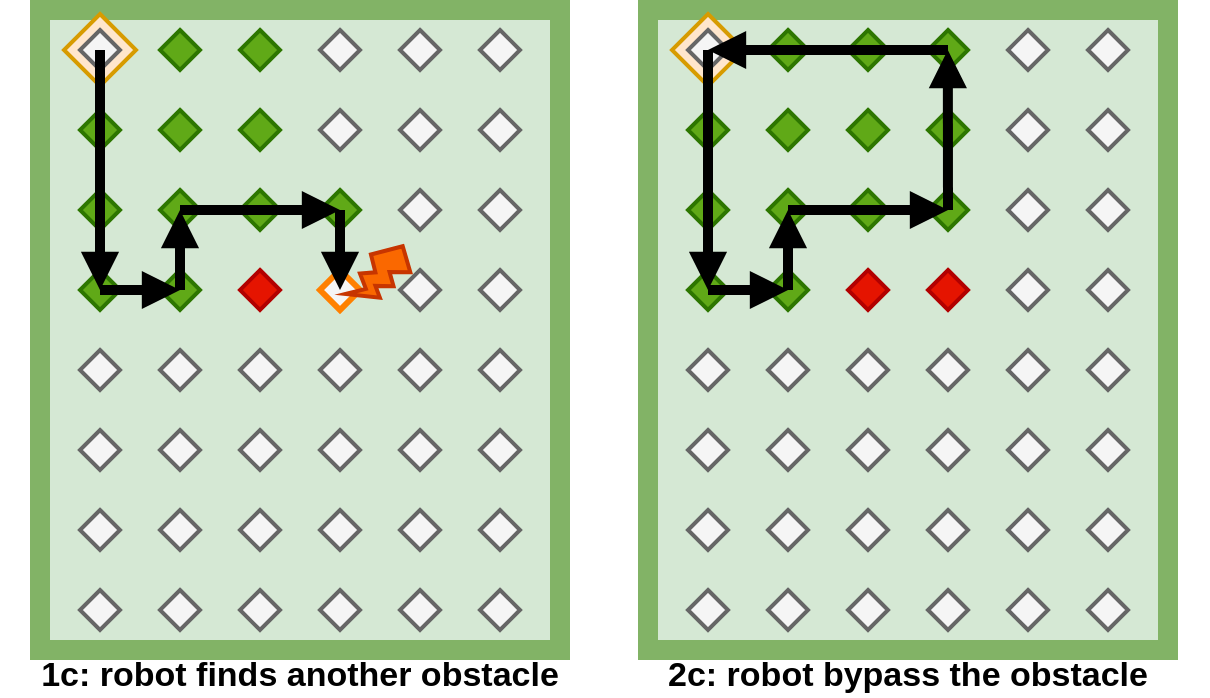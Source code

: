 <mxfile version="14.4.3" type="device"><diagram id="38rpAJSljCp4Y_t4XJB3" name="Pagina-1"><mxGraphModel dx="852" dy="494" grid="1" gridSize="10" guides="1" tooltips="1" connect="1" arrows="1" fold="1" page="1" pageScale="1" pageWidth="827" pageHeight="1169" math="0" shadow="0"><root><mxCell id="0"/><mxCell id="1" parent="0"/><mxCell id="UCMmP2EKuZYmeu0Y-TGN-4" value="" style="rounded=0;whiteSpace=wrap;html=1;strokeColor=#82b366;perimeterSpacing=0;strokeWidth=10;glass=0;shadow=0;sketch=0;fillColor=#D5E8D4;" parent="1" vertex="1"><mxGeometry x="20" y="390" width="260" height="320" as="geometry"/></mxCell><mxCell id="UCMmP2EKuZYmeu0Y-TGN-5" value="" style="rhombus;whiteSpace=wrap;html=1;strokeWidth=2;fillColor=#ffe6cc;strokeColor=#d79b00;" parent="1" vertex="1"><mxGeometry x="32" y="392" width="36" height="36" as="geometry"/></mxCell><mxCell id="UCMmP2EKuZYmeu0Y-TGN-6" value="" style="rhombus;whiteSpace=wrap;html=1;strokeWidth=2;fillColor=#f5f5f5;strokeColor=#666666;fontColor=#333333;" parent="1" vertex="1"><mxGeometry x="240" y="680" width="20" height="20" as="geometry"/></mxCell><mxCell id="UCMmP2EKuZYmeu0Y-TGN-7" value="" style="rhombus;whiteSpace=wrap;html=1;strokeWidth=2;fillColor=#f5f5f5;strokeColor=#666666;fontColor=#333333;" parent="1" vertex="1"><mxGeometry x="240" y="640" width="20" height="20" as="geometry"/></mxCell><mxCell id="UCMmP2EKuZYmeu0Y-TGN-8" value="" style="rhombus;whiteSpace=wrap;html=1;strokeWidth=2;fillColor=#f5f5f5;strokeColor=#666666;fontColor=#333333;" parent="1" vertex="1"><mxGeometry x="40" y="680" width="20" height="20" as="geometry"/></mxCell><mxCell id="UCMmP2EKuZYmeu0Y-TGN-9" value="" style="rhombus;whiteSpace=wrap;html=1;strokeWidth=2;fillColor=#f5f5f5;strokeColor=#666666;fontColor=#333333;" parent="1" vertex="1"><mxGeometry x="40" y="640" width="20" height="20" as="geometry"/></mxCell><mxCell id="UCMmP2EKuZYmeu0Y-TGN-11" value="" style="rhombus;whiteSpace=wrap;html=1;strokeWidth=2;fillColor=#f5f5f5;strokeColor=#666666;fontColor=#333333;" parent="1" vertex="1"><mxGeometry x="120" y="600" width="20" height="20" as="geometry"/></mxCell><mxCell id="UCMmP2EKuZYmeu0Y-TGN-12" value="" style="rhombus;whiteSpace=wrap;html=1;strokeWidth=2;fillColor=#f5f5f5;strokeColor=#666666;fontColor=#333333;" parent="1" vertex="1"><mxGeometry x="160" y="600" width="20" height="20" as="geometry"/></mxCell><mxCell id="UCMmP2EKuZYmeu0Y-TGN-13" value="" style="rhombus;whiteSpace=wrap;html=1;strokeWidth=2;fillColor=#f5f5f5;strokeColor=#666666;fontColor=#333333;" parent="1" vertex="1"><mxGeometry x="200" y="600" width="20" height="20" as="geometry"/></mxCell><mxCell id="UCMmP2EKuZYmeu0Y-TGN-14" value="" style="rhombus;whiteSpace=wrap;html=1;strokeWidth=2;fillColor=#f5f5f5;strokeColor=#666666;fontColor=#333333;" parent="1" vertex="1"><mxGeometry x="240" y="600" width="20" height="20" as="geometry"/></mxCell><mxCell id="UCMmP2EKuZYmeu0Y-TGN-15" value="" style="rhombus;whiteSpace=wrap;html=1;strokeWidth=2;fillColor=#f5f5f5;strokeColor=#666666;fontColor=#333333;" parent="1" vertex="1"><mxGeometry x="40" y="600" width="20" height="20" as="geometry"/></mxCell><mxCell id="UCMmP2EKuZYmeu0Y-TGN-16" value="" style="rhombus;whiteSpace=wrap;html=1;strokeWidth=2;fillColor=#f5f5f5;strokeColor=#666666;fontColor=#333333;" parent="1" vertex="1"><mxGeometry x="80" y="600" width="20" height="20" as="geometry"/></mxCell><mxCell id="UCMmP2EKuZYmeu0Y-TGN-17" value="" style="rhombus;whiteSpace=wrap;html=1;strokeWidth=2;fillColor=#f5f5f5;strokeColor=#666666;fontColor=#333333;" parent="1" vertex="1"><mxGeometry x="120" y="560" width="20" height="20" as="geometry"/></mxCell><mxCell id="UCMmP2EKuZYmeu0Y-TGN-18" value="" style="rhombus;whiteSpace=wrap;html=1;strokeWidth=2;fillColor=#f5f5f5;strokeColor=#666666;fontColor=#333333;" parent="1" vertex="1"><mxGeometry x="160" y="560" width="20" height="20" as="geometry"/></mxCell><mxCell id="UCMmP2EKuZYmeu0Y-TGN-19" value="" style="rhombus;whiteSpace=wrap;html=1;strokeWidth=2;fillColor=#f5f5f5;strokeColor=#666666;fontColor=#333333;" parent="1" vertex="1"><mxGeometry x="200" y="560" width="20" height="20" as="geometry"/></mxCell><mxCell id="UCMmP2EKuZYmeu0Y-TGN-20" value="" style="rhombus;whiteSpace=wrap;html=1;strokeWidth=2;fillColor=#f5f5f5;strokeColor=#666666;fontColor=#333333;" parent="1" vertex="1"><mxGeometry x="240" y="560" width="20" height="20" as="geometry"/></mxCell><mxCell id="UCMmP2EKuZYmeu0Y-TGN-21" value="" style="rhombus;whiteSpace=wrap;html=1;strokeWidth=2;fillColor=#f5f5f5;strokeColor=#666666;fontColor=#333333;" parent="1" vertex="1"><mxGeometry x="40" y="560" width="20" height="20" as="geometry"/></mxCell><mxCell id="UCMmP2EKuZYmeu0Y-TGN-22" value="" style="rhombus;whiteSpace=wrap;html=1;strokeWidth=2;fillColor=#f5f5f5;strokeColor=#666666;fontColor=#333333;" parent="1" vertex="1"><mxGeometry x="80" y="560" width="20" height="20" as="geometry"/></mxCell><mxCell id="UCMmP2EKuZYmeu0Y-TGN-23" value="" style="rhombus;whiteSpace=wrap;html=1;strokeWidth=2;fillColor=#e51400;strokeColor=#B20000;fontColor=#ffffff;" parent="1" vertex="1"><mxGeometry x="120" y="520" width="20" height="20" as="geometry"/></mxCell><mxCell id="UCMmP2EKuZYmeu0Y-TGN-24" value="" style="rhombus;whiteSpace=wrap;html=1;strokeWidth=3;fillColor=#f5f5f5;fontColor=#333333;strokeColor=#FF8000;" parent="1" vertex="1"><mxGeometry x="160" y="520" width="20" height="20" as="geometry"/></mxCell><mxCell id="UCMmP2EKuZYmeu0Y-TGN-25" value="" style="rhombus;whiteSpace=wrap;html=1;strokeWidth=2;fillColor=#f5f5f5;strokeColor=#666666;fontColor=#333333;" parent="1" vertex="1"><mxGeometry x="200" y="520" width="20" height="20" as="geometry"/></mxCell><mxCell id="UCMmP2EKuZYmeu0Y-TGN-26" value="" style="rhombus;whiteSpace=wrap;html=1;strokeWidth=2;fillColor=#f5f5f5;strokeColor=#666666;fontColor=#333333;" parent="1" vertex="1"><mxGeometry x="240" y="520" width="20" height="20" as="geometry"/></mxCell><mxCell id="UCMmP2EKuZYmeu0Y-TGN-27" value="" style="rhombus;whiteSpace=wrap;html=1;strokeWidth=2;fillColor=#60a917;strokeColor=#2D7600;fontColor=#ffffff;" parent="1" vertex="1"><mxGeometry x="40" y="520" width="20" height="20" as="geometry"/></mxCell><mxCell id="UCMmP2EKuZYmeu0Y-TGN-28" value="" style="rhombus;whiteSpace=wrap;html=1;strokeWidth=2;fillColor=#60a917;strokeColor=#2D7600;fontColor=#ffffff;" parent="1" vertex="1"><mxGeometry x="80" y="520" width="20" height="20" as="geometry"/></mxCell><mxCell id="UCMmP2EKuZYmeu0Y-TGN-29" value="" style="rhombus;whiteSpace=wrap;html=1;strokeWidth=2;fillColor=#60a917;strokeColor=#2D7600;fontColor=#ffffff;" parent="1" vertex="1"><mxGeometry x="120" y="480" width="20" height="20" as="geometry"/></mxCell><mxCell id="UCMmP2EKuZYmeu0Y-TGN-30" value="" style="rhombus;whiteSpace=wrap;html=1;strokeWidth=2;fillColor=#60a917;fontColor=#ffffff;strokeColor=#2D7600;" parent="1" vertex="1"><mxGeometry x="160" y="480" width="20" height="20" as="geometry"/></mxCell><mxCell id="UCMmP2EKuZYmeu0Y-TGN-31" value="" style="rhombus;whiteSpace=wrap;html=1;strokeWidth=2;fillColor=#f5f5f5;strokeColor=#666666;fontColor=#333333;" parent="1" vertex="1"><mxGeometry x="200" y="480" width="20" height="20" as="geometry"/></mxCell><mxCell id="UCMmP2EKuZYmeu0Y-TGN-32" value="" style="rhombus;whiteSpace=wrap;html=1;strokeWidth=2;fillColor=#f5f5f5;strokeColor=#666666;fontColor=#333333;" parent="1" vertex="1"><mxGeometry x="240" y="480" width="20" height="20" as="geometry"/></mxCell><mxCell id="UCMmP2EKuZYmeu0Y-TGN-33" value="" style="rhombus;whiteSpace=wrap;html=1;strokeWidth=2;fillColor=#60a917;strokeColor=#2D7600;fontColor=#ffffff;" parent="1" vertex="1"><mxGeometry x="40" y="480" width="20" height="20" as="geometry"/></mxCell><mxCell id="UCMmP2EKuZYmeu0Y-TGN-34" value="" style="rhombus;whiteSpace=wrap;html=1;strokeWidth=2;fillColor=#60a917;strokeColor=#2D7600;fontColor=#ffffff;" parent="1" vertex="1"><mxGeometry x="80" y="480" width="20" height="20" as="geometry"/></mxCell><mxCell id="UCMmP2EKuZYmeu0Y-TGN-35" value="" style="rhombus;whiteSpace=wrap;html=1;strokeWidth=2;fillColor=#60a917;strokeColor=#2D7600;fontColor=#ffffff;" parent="1" vertex="1"><mxGeometry x="120" y="400" width="20" height="20" as="geometry"/></mxCell><mxCell id="UCMmP2EKuZYmeu0Y-TGN-36" value="" style="rhombus;whiteSpace=wrap;html=1;strokeWidth=2;fillColor=#f5f5f5;strokeColor=#666666;fontColor=#333333;" parent="1" vertex="1"><mxGeometry x="160" y="400" width="20" height="20" as="geometry"/></mxCell><mxCell id="UCMmP2EKuZYmeu0Y-TGN-37" value="" style="rhombus;whiteSpace=wrap;html=1;strokeWidth=2;fillColor=#f5f5f5;strokeColor=#666666;fontColor=#333333;" parent="1" vertex="1"><mxGeometry x="200" y="400" width="20" height="20" as="geometry"/></mxCell><mxCell id="UCMmP2EKuZYmeu0Y-TGN-38" value="" style="rhombus;whiteSpace=wrap;html=1;strokeWidth=2;fillColor=#f5f5f5;strokeColor=#666666;fontColor=#333333;" parent="1" vertex="1"><mxGeometry x="240" y="400" width="20" height="20" as="geometry"/></mxCell><mxCell id="UCMmP2EKuZYmeu0Y-TGN-39" value="" style="rhombus;whiteSpace=wrap;html=1;strokeWidth=2;fillColor=#f5f5f5;strokeColor=#666666;fontColor=#333333;" parent="1" vertex="1"><mxGeometry x="40" y="400" width="20" height="20" as="geometry"/></mxCell><mxCell id="UCMmP2EKuZYmeu0Y-TGN-40" value="" style="rhombus;whiteSpace=wrap;html=1;strokeWidth=2;fillColor=#60a917;strokeColor=#2D7600;fontColor=#ffffff;" parent="1" vertex="1"><mxGeometry x="80" y="400" width="20" height="20" as="geometry"/></mxCell><mxCell id="UCMmP2EKuZYmeu0Y-TGN-41" value="" style="rhombus;whiteSpace=wrap;html=1;strokeWidth=2;fillColor=#60a917;strokeColor=#2D7600;fontColor=#ffffff;" parent="1" vertex="1"><mxGeometry x="120" y="440" width="20" height="20" as="geometry"/></mxCell><mxCell id="UCMmP2EKuZYmeu0Y-TGN-42" value="" style="rhombus;whiteSpace=wrap;html=1;strokeWidth=2;fillColor=#f5f5f5;strokeColor=#666666;fontColor=#333333;" parent="1" vertex="1"><mxGeometry x="160" y="440" width="20" height="20" as="geometry"/></mxCell><mxCell id="UCMmP2EKuZYmeu0Y-TGN-43" value="" style="rhombus;whiteSpace=wrap;html=1;strokeWidth=2;fillColor=#f5f5f5;strokeColor=#666666;fontColor=#333333;" parent="1" vertex="1"><mxGeometry x="200" y="440" width="20" height="20" as="geometry"/></mxCell><mxCell id="UCMmP2EKuZYmeu0Y-TGN-44" value="" style="rhombus;whiteSpace=wrap;html=1;strokeWidth=2;fillColor=#f5f5f5;strokeColor=#666666;fontColor=#333333;" parent="1" vertex="1"><mxGeometry x="240" y="440" width="20" height="20" as="geometry"/></mxCell><mxCell id="UCMmP2EKuZYmeu0Y-TGN-45" value="" style="rhombus;whiteSpace=wrap;html=1;strokeWidth=2;fillColor=#60a917;strokeColor=#2D7600;fontColor=#ffffff;" parent="1" vertex="1"><mxGeometry x="40" y="440" width="20" height="20" as="geometry"/></mxCell><mxCell id="UCMmP2EKuZYmeu0Y-TGN-46" value="" style="rhombus;whiteSpace=wrap;html=1;strokeWidth=2;fillColor=#60a917;strokeColor=#2D7600;fontColor=#ffffff;" parent="1" vertex="1"><mxGeometry x="80" y="440" width="20" height="20" as="geometry"/></mxCell><mxCell id="UCMmP2EKuZYmeu0Y-TGN-57" value="" style="rhombus;whiteSpace=wrap;html=1;strokeWidth=2;fillColor=#f5f5f5;strokeColor=#666666;fontColor=#333333;" parent="1" vertex="1"><mxGeometry x="120" y="640" width="20" height="20" as="geometry"/></mxCell><mxCell id="UCMmP2EKuZYmeu0Y-TGN-58" value="" style="rhombus;whiteSpace=wrap;html=1;strokeWidth=2;fillColor=#f5f5f5;strokeColor=#666666;fontColor=#333333;" parent="1" vertex="1"><mxGeometry x="160" y="640" width="20" height="20" as="geometry"/></mxCell><mxCell id="UCMmP2EKuZYmeu0Y-TGN-59" value="" style="rhombus;whiteSpace=wrap;html=1;strokeWidth=2;fillColor=#f5f5f5;strokeColor=#666666;fontColor=#333333;" parent="1" vertex="1"><mxGeometry x="200" y="640" width="20" height="20" as="geometry"/></mxCell><mxCell id="UCMmP2EKuZYmeu0Y-TGN-60" value="" style="rhombus;whiteSpace=wrap;html=1;strokeWidth=2;fillColor=#f5f5f5;strokeColor=#666666;fontColor=#333333;" parent="1" vertex="1"><mxGeometry x="80" y="640" width="20" height="20" as="geometry"/></mxCell><mxCell id="UCMmP2EKuZYmeu0Y-TGN-61" value="" style="rhombus;whiteSpace=wrap;html=1;strokeWidth=2;fillColor=#f5f5f5;strokeColor=#666666;fontColor=#333333;" parent="1" vertex="1"><mxGeometry x="120" y="680" width="20" height="20" as="geometry"/></mxCell><mxCell id="UCMmP2EKuZYmeu0Y-TGN-62" value="" style="rhombus;whiteSpace=wrap;html=1;strokeWidth=2;fillColor=#f5f5f5;strokeColor=#666666;fontColor=#333333;" parent="1" vertex="1"><mxGeometry x="160" y="680" width="20" height="20" as="geometry"/></mxCell><mxCell id="UCMmP2EKuZYmeu0Y-TGN-63" value="" style="rhombus;whiteSpace=wrap;html=1;strokeWidth=2;fillColor=#f5f5f5;strokeColor=#666666;fontColor=#333333;" parent="1" vertex="1"><mxGeometry x="200" y="680" width="20" height="20" as="geometry"/></mxCell><mxCell id="UCMmP2EKuZYmeu0Y-TGN-64" value="" style="rhombus;whiteSpace=wrap;html=1;strokeWidth=2;fillColor=#f5f5f5;strokeColor=#666666;fontColor=#333333;" parent="1" vertex="1"><mxGeometry x="80" y="680" width="20" height="20" as="geometry"/></mxCell><mxCell id="UCMmP2EKuZYmeu0Y-TGN-66" value="" style="endArrow=block;html=1;strokeWidth=5;endFill=1;fillColor=#f8cecc;" parent="1" edge="1"><mxGeometry width="50" height="50" relative="1" as="geometry"><mxPoint x="50" y="410" as="sourcePoint"/><mxPoint x="50" y="530" as="targetPoint"/></mxGeometry></mxCell><mxCell id="UCMmP2EKuZYmeu0Y-TGN-70" value="" style="endArrow=block;html=1;strokeWidth=5;endFill=1;fillColor=#f8cecc;entryX=0.5;entryY=0.5;entryDx=0;entryDy=0;entryPerimeter=0;" parent="1" target="UCMmP2EKuZYmeu0Y-TGN-30" edge="1"><mxGeometry width="50" height="50" relative="1" as="geometry"><mxPoint x="90" y="490" as="sourcePoint"/><mxPoint x="60" y="580" as="targetPoint"/></mxGeometry></mxCell><mxCell id="UCMmP2EKuZYmeu0Y-TGN-182" value="1c: robot finds another obstacle" style="text;html=1;strokeColor=none;fillColor=none;align=center;verticalAlign=middle;whiteSpace=wrap;rounded=0;fontStyle=1;fontSize=17;" parent="1" vertex="1"><mxGeometry y="713" width="300" height="20" as="geometry"/></mxCell><mxCell id="UCMmP2EKuZYmeu0Y-TGN-183" value="" style="endArrow=block;html=1;strokeWidth=5;endFill=1;fillColor=#f8cecc;entryX=0.5;entryY=0.5;entryDx=0;entryDy=0;entryPerimeter=0;" parent="1" target="UCMmP2EKuZYmeu0Y-TGN-28" edge="1"><mxGeometry width="50" height="50" relative="1" as="geometry"><mxPoint x="50" y="530" as="sourcePoint"/><mxPoint x="60" y="420" as="targetPoint"/></mxGeometry></mxCell><mxCell id="UCMmP2EKuZYmeu0Y-TGN-184" value="" style="endArrow=block;html=1;strokeWidth=5;endFill=1;fillColor=#f8cecc;entryX=0.5;entryY=0.5;entryDx=0;entryDy=0;exitX=0.5;exitY=0.5;exitDx=0;exitDy=0;exitPerimeter=0;entryPerimeter=0;" parent="1" source="UCMmP2EKuZYmeu0Y-TGN-28" target="UCMmP2EKuZYmeu0Y-TGN-34" edge="1"><mxGeometry width="50" height="50" relative="1" as="geometry"><mxPoint x="180" y="540.0" as="sourcePoint"/><mxPoint x="180" y="420" as="targetPoint"/></mxGeometry></mxCell><mxCell id="6K47DmxdGWZFVcEaytdg-2" value="" style="verticalLabelPosition=bottom;verticalAlign=top;html=1;shape=mxgraph.basic.flash;strokeWidth=2;fillColor=#fa6800;strokeColor=#C73500;rotation=30;fontColor=#ffffff;" parent="1" vertex="1"><mxGeometry x="180" y="505" width="22.59" height="35" as="geometry"/></mxCell><mxCell id="6K47DmxdGWZFVcEaytdg-61" value="" style="rounded=0;whiteSpace=wrap;html=1;strokeColor=#82b366;perimeterSpacing=0;strokeWidth=10;glass=0;shadow=0;sketch=0;fillColor=#D5E8D4;" parent="1" vertex="1"><mxGeometry x="324" y="390" width="260" height="320" as="geometry"/></mxCell><mxCell id="6K47DmxdGWZFVcEaytdg-62" value="" style="rhombus;whiteSpace=wrap;html=1;strokeWidth=2;fillColor=#ffe6cc;strokeColor=#d79b00;" parent="1" vertex="1"><mxGeometry x="336" y="392" width="36" height="36" as="geometry"/></mxCell><mxCell id="6K47DmxdGWZFVcEaytdg-63" value="" style="rhombus;whiteSpace=wrap;html=1;strokeWidth=2;fillColor=#f5f5f5;strokeColor=#666666;fontColor=#333333;" parent="1" vertex="1"><mxGeometry x="544" y="680" width="20" height="20" as="geometry"/></mxCell><mxCell id="6K47DmxdGWZFVcEaytdg-64" value="" style="rhombus;whiteSpace=wrap;html=1;strokeWidth=2;fillColor=#f5f5f5;strokeColor=#666666;fontColor=#333333;" parent="1" vertex="1"><mxGeometry x="544" y="640" width="20" height="20" as="geometry"/></mxCell><mxCell id="6K47DmxdGWZFVcEaytdg-65" value="" style="rhombus;whiteSpace=wrap;html=1;strokeWidth=2;fillColor=#f5f5f5;strokeColor=#666666;fontColor=#333333;" parent="1" vertex="1"><mxGeometry x="344" y="680" width="20" height="20" as="geometry"/></mxCell><mxCell id="6K47DmxdGWZFVcEaytdg-66" value="" style="rhombus;whiteSpace=wrap;html=1;strokeWidth=2;fillColor=#f5f5f5;strokeColor=#666666;fontColor=#333333;" parent="1" vertex="1"><mxGeometry x="344" y="640" width="20" height="20" as="geometry"/></mxCell><mxCell id="6K47DmxdGWZFVcEaytdg-67" value="" style="rhombus;whiteSpace=wrap;html=1;strokeWidth=2;fillColor=#f5f5f5;strokeColor=#666666;fontColor=#333333;" parent="1" vertex="1"><mxGeometry x="424" y="600" width="20" height="20" as="geometry"/></mxCell><mxCell id="6K47DmxdGWZFVcEaytdg-68" value="" style="rhombus;whiteSpace=wrap;html=1;strokeWidth=2;fillColor=#f5f5f5;strokeColor=#666666;fontColor=#333333;" parent="1" vertex="1"><mxGeometry x="464" y="600" width="20" height="20" as="geometry"/></mxCell><mxCell id="6K47DmxdGWZFVcEaytdg-69" value="" style="rhombus;whiteSpace=wrap;html=1;strokeWidth=2;fillColor=#f5f5f5;strokeColor=#666666;fontColor=#333333;" parent="1" vertex="1"><mxGeometry x="504" y="600" width="20" height="20" as="geometry"/></mxCell><mxCell id="6K47DmxdGWZFVcEaytdg-70" value="" style="rhombus;whiteSpace=wrap;html=1;strokeWidth=2;fillColor=#f5f5f5;strokeColor=#666666;fontColor=#333333;" parent="1" vertex="1"><mxGeometry x="544" y="600" width="20" height="20" as="geometry"/></mxCell><mxCell id="6K47DmxdGWZFVcEaytdg-71" value="" style="rhombus;whiteSpace=wrap;html=1;strokeWidth=2;fillColor=#f5f5f5;strokeColor=#666666;fontColor=#333333;" parent="1" vertex="1"><mxGeometry x="344" y="600" width="20" height="20" as="geometry"/></mxCell><mxCell id="6K47DmxdGWZFVcEaytdg-72" value="" style="rhombus;whiteSpace=wrap;html=1;strokeWidth=2;fillColor=#f5f5f5;strokeColor=#666666;fontColor=#333333;" parent="1" vertex="1"><mxGeometry x="384" y="600" width="20" height="20" as="geometry"/></mxCell><mxCell id="6K47DmxdGWZFVcEaytdg-73" value="" style="rhombus;whiteSpace=wrap;html=1;strokeWidth=2;fillColor=#f5f5f5;strokeColor=#666666;fontColor=#333333;" parent="1" vertex="1"><mxGeometry x="424" y="560" width="20" height="20" as="geometry"/></mxCell><mxCell id="6K47DmxdGWZFVcEaytdg-74" value="" style="rhombus;whiteSpace=wrap;html=1;strokeWidth=2;fillColor=#f5f5f5;strokeColor=#666666;fontColor=#333333;" parent="1" vertex="1"><mxGeometry x="464" y="560" width="20" height="20" as="geometry"/></mxCell><mxCell id="6K47DmxdGWZFVcEaytdg-75" value="" style="rhombus;whiteSpace=wrap;html=1;strokeWidth=2;fillColor=#f5f5f5;strokeColor=#666666;fontColor=#333333;" parent="1" vertex="1"><mxGeometry x="504" y="560" width="20" height="20" as="geometry"/></mxCell><mxCell id="6K47DmxdGWZFVcEaytdg-76" value="" style="rhombus;whiteSpace=wrap;html=1;strokeWidth=2;fillColor=#f5f5f5;strokeColor=#666666;fontColor=#333333;" parent="1" vertex="1"><mxGeometry x="544" y="560" width="20" height="20" as="geometry"/></mxCell><mxCell id="6K47DmxdGWZFVcEaytdg-77" value="" style="rhombus;whiteSpace=wrap;html=1;strokeWidth=2;fillColor=#f5f5f5;strokeColor=#666666;fontColor=#333333;" parent="1" vertex="1"><mxGeometry x="344" y="560" width="20" height="20" as="geometry"/></mxCell><mxCell id="6K47DmxdGWZFVcEaytdg-78" value="" style="rhombus;whiteSpace=wrap;html=1;strokeWidth=2;fillColor=#f5f5f5;strokeColor=#666666;fontColor=#333333;" parent="1" vertex="1"><mxGeometry x="384" y="560" width="20" height="20" as="geometry"/></mxCell><mxCell id="6K47DmxdGWZFVcEaytdg-79" value="" style="rhombus;whiteSpace=wrap;html=1;strokeWidth=2;fillColor=#e51400;strokeColor=#B20000;fontColor=#ffffff;" parent="1" vertex="1"><mxGeometry x="424" y="520" width="20" height="20" as="geometry"/></mxCell><mxCell id="6K47DmxdGWZFVcEaytdg-80" value="" style="rhombus;whiteSpace=wrap;html=1;strokeWidth=2;fillColor=#e51400;strokeColor=#B20000;fontColor=#ffffff;" parent="1" vertex="1"><mxGeometry x="464" y="520" width="20" height="20" as="geometry"/></mxCell><mxCell id="6K47DmxdGWZFVcEaytdg-81" value="" style="rhombus;whiteSpace=wrap;html=1;strokeWidth=2;fillColor=#f5f5f5;strokeColor=#666666;fontColor=#333333;" parent="1" vertex="1"><mxGeometry x="504" y="520" width="20" height="20" as="geometry"/></mxCell><mxCell id="6K47DmxdGWZFVcEaytdg-82" value="" style="rhombus;whiteSpace=wrap;html=1;strokeWidth=2;fillColor=#f5f5f5;strokeColor=#666666;fontColor=#333333;" parent="1" vertex="1"><mxGeometry x="544" y="520" width="20" height="20" as="geometry"/></mxCell><mxCell id="6K47DmxdGWZFVcEaytdg-83" value="" style="rhombus;whiteSpace=wrap;html=1;strokeWidth=2;fillColor=#60a917;strokeColor=#2D7600;fontColor=#ffffff;" parent="1" vertex="1"><mxGeometry x="344" y="520" width="20" height="20" as="geometry"/></mxCell><mxCell id="6K47DmxdGWZFVcEaytdg-84" value="" style="rhombus;whiteSpace=wrap;html=1;strokeWidth=2;fillColor=#60a917;strokeColor=#2D7600;fontColor=#ffffff;" parent="1" vertex="1"><mxGeometry x="384" y="520" width="20" height="20" as="geometry"/></mxCell><mxCell id="6K47DmxdGWZFVcEaytdg-85" value="" style="rhombus;whiteSpace=wrap;html=1;strokeWidth=2;fillColor=#60a917;strokeColor=#2D7600;fontColor=#ffffff;" parent="1" vertex="1"><mxGeometry x="424" y="480" width="20" height="20" as="geometry"/></mxCell><mxCell id="6K47DmxdGWZFVcEaytdg-86" value="" style="rhombus;whiteSpace=wrap;html=1;strokeWidth=2;fillColor=#60a917;fontColor=#ffffff;strokeColor=#2D7600;" parent="1" vertex="1"><mxGeometry x="464" y="480" width="20" height="20" as="geometry"/></mxCell><mxCell id="6K47DmxdGWZFVcEaytdg-87" value="" style="rhombus;whiteSpace=wrap;html=1;strokeWidth=2;fillColor=#f5f5f5;strokeColor=#666666;fontColor=#333333;" parent="1" vertex="1"><mxGeometry x="504" y="480" width="20" height="20" as="geometry"/></mxCell><mxCell id="6K47DmxdGWZFVcEaytdg-88" value="" style="rhombus;whiteSpace=wrap;html=1;strokeWidth=2;fillColor=#f5f5f5;strokeColor=#666666;fontColor=#333333;" parent="1" vertex="1"><mxGeometry x="544" y="480" width="20" height="20" as="geometry"/></mxCell><mxCell id="6K47DmxdGWZFVcEaytdg-89" value="" style="rhombus;whiteSpace=wrap;html=1;strokeWidth=2;fillColor=#60a917;strokeColor=#2D7600;fontColor=#ffffff;" parent="1" vertex="1"><mxGeometry x="344" y="480" width="20" height="20" as="geometry"/></mxCell><mxCell id="6K47DmxdGWZFVcEaytdg-90" value="" style="rhombus;whiteSpace=wrap;html=1;strokeWidth=2;fillColor=#60a917;strokeColor=#2D7600;fontColor=#ffffff;" parent="1" vertex="1"><mxGeometry x="384" y="480" width="20" height="20" as="geometry"/></mxCell><mxCell id="6K47DmxdGWZFVcEaytdg-91" value="" style="rhombus;whiteSpace=wrap;html=1;strokeWidth=2;fillColor=#60a917;strokeColor=#2D7600;fontColor=#ffffff;" parent="1" vertex="1"><mxGeometry x="424" y="400" width="20" height="20" as="geometry"/></mxCell><mxCell id="6K47DmxdGWZFVcEaytdg-92" value="" style="rhombus;whiteSpace=wrap;html=1;strokeWidth=2;fillColor=#60a917;strokeColor=#2D7600;fontColor=#ffffff;" parent="1" vertex="1"><mxGeometry x="464" y="400" width="20" height="20" as="geometry"/></mxCell><mxCell id="6K47DmxdGWZFVcEaytdg-93" value="" style="rhombus;whiteSpace=wrap;html=1;strokeWidth=2;fillColor=#f5f5f5;strokeColor=#666666;fontColor=#333333;" parent="1" vertex="1"><mxGeometry x="504" y="400" width="20" height="20" as="geometry"/></mxCell><mxCell id="6K47DmxdGWZFVcEaytdg-94" value="" style="rhombus;whiteSpace=wrap;html=1;strokeWidth=2;fillColor=#f5f5f5;strokeColor=#666666;fontColor=#333333;" parent="1" vertex="1"><mxGeometry x="544" y="400" width="20" height="20" as="geometry"/></mxCell><mxCell id="6K47DmxdGWZFVcEaytdg-95" value="" style="rhombus;whiteSpace=wrap;html=1;strokeWidth=2;fillColor=#f5f5f5;strokeColor=#666666;fontColor=#333333;" parent="1" vertex="1"><mxGeometry x="344" y="400" width="20" height="20" as="geometry"/></mxCell><mxCell id="6K47DmxdGWZFVcEaytdg-96" value="" style="rhombus;whiteSpace=wrap;html=1;strokeWidth=2;fillColor=#60a917;strokeColor=#2D7600;fontColor=#ffffff;" parent="1" vertex="1"><mxGeometry x="384" y="400" width="20" height="20" as="geometry"/></mxCell><mxCell id="6K47DmxdGWZFVcEaytdg-97" value="" style="rhombus;whiteSpace=wrap;html=1;strokeWidth=2;fillColor=#60a917;strokeColor=#2D7600;fontColor=#ffffff;" parent="1" vertex="1"><mxGeometry x="424" y="440" width="20" height="20" as="geometry"/></mxCell><mxCell id="6K47DmxdGWZFVcEaytdg-98" value="" style="rhombus;whiteSpace=wrap;html=1;strokeWidth=2;fillColor=#60a917;strokeColor=#2D7600;fontColor=#ffffff;" parent="1" vertex="1"><mxGeometry x="464" y="440" width="20" height="20" as="geometry"/></mxCell><mxCell id="6K47DmxdGWZFVcEaytdg-99" value="" style="rhombus;whiteSpace=wrap;html=1;strokeWidth=2;fillColor=#f5f5f5;strokeColor=#666666;fontColor=#333333;" parent="1" vertex="1"><mxGeometry x="504" y="440" width="20" height="20" as="geometry"/></mxCell><mxCell id="6K47DmxdGWZFVcEaytdg-100" value="" style="rhombus;whiteSpace=wrap;html=1;strokeWidth=2;fillColor=#f5f5f5;strokeColor=#666666;fontColor=#333333;" parent="1" vertex="1"><mxGeometry x="544" y="440" width="20" height="20" as="geometry"/></mxCell><mxCell id="6K47DmxdGWZFVcEaytdg-101" value="" style="rhombus;whiteSpace=wrap;html=1;strokeWidth=2;fillColor=#60a917;strokeColor=#2D7600;fontColor=#ffffff;" parent="1" vertex="1"><mxGeometry x="344" y="440" width="20" height="20" as="geometry"/></mxCell><mxCell id="6K47DmxdGWZFVcEaytdg-102" value="" style="rhombus;whiteSpace=wrap;html=1;strokeWidth=2;fillColor=#60a917;strokeColor=#2D7600;fontColor=#ffffff;" parent="1" vertex="1"><mxGeometry x="384" y="440" width="20" height="20" as="geometry"/></mxCell><mxCell id="6K47DmxdGWZFVcEaytdg-103" value="" style="rhombus;whiteSpace=wrap;html=1;strokeWidth=2;fillColor=#f5f5f5;strokeColor=#666666;fontColor=#333333;" parent="1" vertex="1"><mxGeometry x="424" y="640" width="20" height="20" as="geometry"/></mxCell><mxCell id="6K47DmxdGWZFVcEaytdg-104" value="" style="rhombus;whiteSpace=wrap;html=1;strokeWidth=2;fillColor=#f5f5f5;strokeColor=#666666;fontColor=#333333;" parent="1" vertex="1"><mxGeometry x="464" y="640" width="20" height="20" as="geometry"/></mxCell><mxCell id="6K47DmxdGWZFVcEaytdg-105" value="" style="rhombus;whiteSpace=wrap;html=1;strokeWidth=2;fillColor=#f5f5f5;strokeColor=#666666;fontColor=#333333;" parent="1" vertex="1"><mxGeometry x="504" y="640" width="20" height="20" as="geometry"/></mxCell><mxCell id="6K47DmxdGWZFVcEaytdg-106" value="" style="rhombus;whiteSpace=wrap;html=1;strokeWidth=2;fillColor=#f5f5f5;strokeColor=#666666;fontColor=#333333;" parent="1" vertex="1"><mxGeometry x="384" y="640" width="20" height="20" as="geometry"/></mxCell><mxCell id="6K47DmxdGWZFVcEaytdg-107" value="" style="rhombus;whiteSpace=wrap;html=1;strokeWidth=2;fillColor=#f5f5f5;strokeColor=#666666;fontColor=#333333;" parent="1" vertex="1"><mxGeometry x="424" y="680" width="20" height="20" as="geometry"/></mxCell><mxCell id="6K47DmxdGWZFVcEaytdg-108" value="" style="rhombus;whiteSpace=wrap;html=1;strokeWidth=2;fillColor=#f5f5f5;strokeColor=#666666;fontColor=#333333;" parent="1" vertex="1"><mxGeometry x="464" y="680" width="20" height="20" as="geometry"/></mxCell><mxCell id="6K47DmxdGWZFVcEaytdg-109" value="" style="rhombus;whiteSpace=wrap;html=1;strokeWidth=2;fillColor=#f5f5f5;strokeColor=#666666;fontColor=#333333;" parent="1" vertex="1"><mxGeometry x="504" y="680" width="20" height="20" as="geometry"/></mxCell><mxCell id="6K47DmxdGWZFVcEaytdg-110" value="" style="rhombus;whiteSpace=wrap;html=1;strokeWidth=2;fillColor=#f5f5f5;strokeColor=#666666;fontColor=#333333;" parent="1" vertex="1"><mxGeometry x="384" y="680" width="20" height="20" as="geometry"/></mxCell><mxCell id="6K47DmxdGWZFVcEaytdg-111" value="" style="endArrow=block;html=1;strokeWidth=5;endFill=1;fillColor=#f8cecc;" parent="1" edge="1"><mxGeometry width="50" height="50" relative="1" as="geometry"><mxPoint x="354" y="410" as="sourcePoint"/><mxPoint x="354" y="530" as="targetPoint"/></mxGeometry></mxCell><mxCell id="6K47DmxdGWZFVcEaytdg-112" value="" style="endArrow=block;html=1;strokeWidth=5;endFill=1;fillColor=#f8cecc;" parent="1" edge="1"><mxGeometry width="50" height="50" relative="1" as="geometry"><mxPoint x="394" y="490" as="sourcePoint"/><mxPoint x="474" y="490" as="targetPoint"/></mxGeometry></mxCell><mxCell id="6K47DmxdGWZFVcEaytdg-113" value="" style="endArrow=block;html=1;strokeWidth=5;endFill=1;fillColor=#f8cecc;entryX=0.5;entryY=0.5;entryDx=0;entryDy=0;entryPerimeter=0;" parent="1" target="6K47DmxdGWZFVcEaytdg-84" edge="1"><mxGeometry width="50" height="50" relative="1" as="geometry"><mxPoint x="354" y="530" as="sourcePoint"/><mxPoint x="364" y="420" as="targetPoint"/></mxGeometry></mxCell><mxCell id="6K47DmxdGWZFVcEaytdg-114" value="" style="endArrow=block;html=1;strokeWidth=5;endFill=1;fillColor=#f8cecc;entryX=0.5;entryY=0.5;entryDx=0;entryDy=0;exitX=0.5;exitY=0.5;exitDx=0;exitDy=0;exitPerimeter=0;entryPerimeter=0;" parent="1" source="6K47DmxdGWZFVcEaytdg-84" target="6K47DmxdGWZFVcEaytdg-90" edge="1"><mxGeometry width="50" height="50" relative="1" as="geometry"><mxPoint x="484" y="540.0" as="sourcePoint"/><mxPoint x="484" y="420" as="targetPoint"/></mxGeometry></mxCell><mxCell id="6K47DmxdGWZFVcEaytdg-118" value="" style="endArrow=block;html=1;strokeWidth=5;endFill=1;fillColor=#f8cecc;entryX=0.5;entryY=0.5;entryDx=0;entryDy=0;entryPerimeter=0;" parent="1" edge="1"><mxGeometry width="50" height="50" relative="1" as="geometry"><mxPoint x="474" y="490" as="sourcePoint"/><mxPoint x="473.92" y="410" as="targetPoint"/></mxGeometry></mxCell><mxCell id="6K47DmxdGWZFVcEaytdg-119" value="" style="endArrow=block;html=1;strokeWidth=5;endFill=1;fillColor=#f8cecc;" parent="1" edge="1"><mxGeometry width="50" height="50" relative="1" as="geometry"><mxPoint x="474" y="410" as="sourcePoint"/><mxPoint x="354" y="410" as="targetPoint"/></mxGeometry></mxCell><mxCell id="6K47DmxdGWZFVcEaytdg-120" value="2c: robot bypass the obstacle" style="text;html=1;strokeColor=none;fillColor=none;align=center;verticalAlign=middle;whiteSpace=wrap;rounded=0;fontStyle=1;fontSize=17;" parent="1" vertex="1"><mxGeometry x="304" y="713" width="300" height="20" as="geometry"/></mxCell><mxCell id="32AFTidyp4ecRtuKJC86-1" value="" style="endArrow=block;html=1;strokeWidth=5;endFill=1;fillColor=#f8cecc;entryX=0.5;entryY=0.5;entryDx=0;entryDy=0;entryPerimeter=0;" edge="1" parent="1" target="UCMmP2EKuZYmeu0Y-TGN-24"><mxGeometry width="50" height="50" relative="1" as="geometry"><mxPoint x="170" y="490" as="sourcePoint"/><mxPoint x="199.0" y="535" as="targetPoint"/><Array as="points"/></mxGeometry></mxCell></root></mxGraphModel></diagram></mxfile>